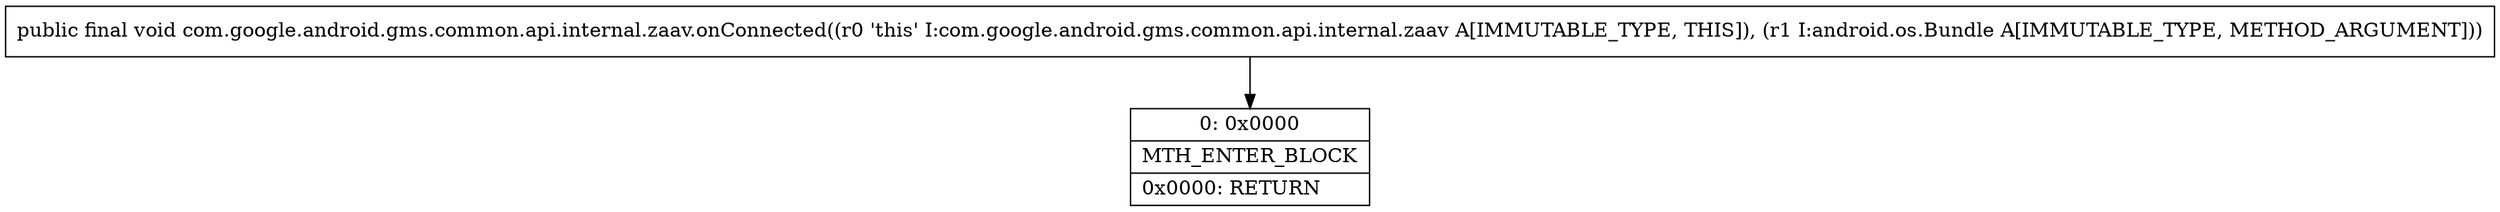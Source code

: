 digraph "CFG forcom.google.android.gms.common.api.internal.zaav.onConnected(Landroid\/os\/Bundle;)V" {
Node_0 [shape=record,label="{0\:\ 0x0000|MTH_ENTER_BLOCK\l|0x0000: RETURN   \l}"];
MethodNode[shape=record,label="{public final void com.google.android.gms.common.api.internal.zaav.onConnected((r0 'this' I:com.google.android.gms.common.api.internal.zaav A[IMMUTABLE_TYPE, THIS]), (r1 I:android.os.Bundle A[IMMUTABLE_TYPE, METHOD_ARGUMENT])) }"];
MethodNode -> Node_0;
}

